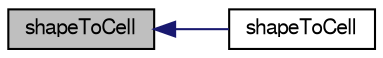 digraph "shapeToCell"
{
  bgcolor="transparent";
  edge [fontname="FreeSans",fontsize="10",labelfontname="FreeSans",labelfontsize="10"];
  node [fontname="FreeSans",fontsize="10",shape=record];
  rankdir="LR";
  Node49 [label="shapeToCell",height=0.2,width=0.4,color="black", fillcolor="grey75", style="filled", fontcolor="black"];
  Node49 -> Node50 [dir="back",color="midnightblue",fontsize="10",style="solid",fontname="FreeSans"];
  Node50 [label="shapeToCell",height=0.2,width=0.4,color="black",URL="$a25318.html#a5eb50e5527d0bf78c4632e42c75f0af8",tooltip="Construct from dictionary. "];
}
